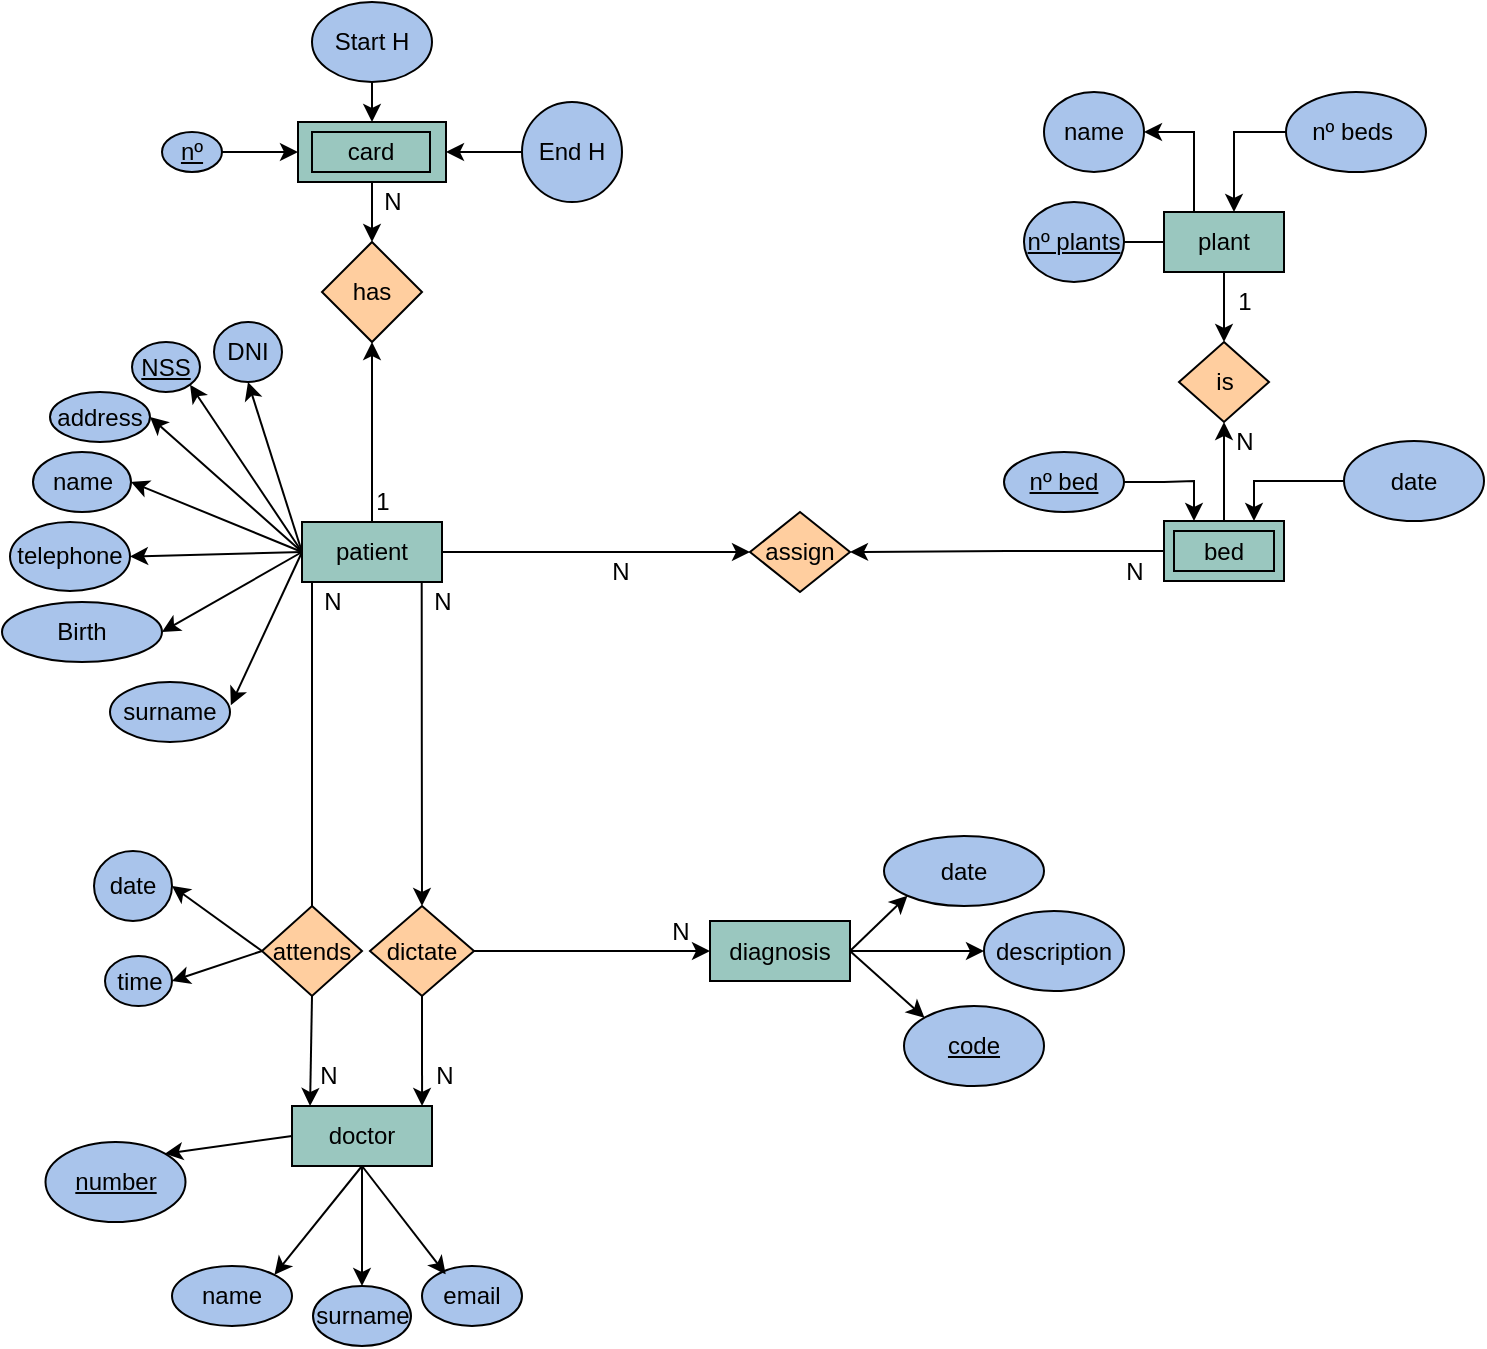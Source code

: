 <mxfile version="20.6.0" type="google"><diagram id="Ln08T_fZYQ4JZf9Zfb7M" name="Página-1"><mxGraphModel grid="1" page="1" gridSize="10" guides="1" tooltips="1" connect="1" arrows="1" fold="1" pageScale="1" pageWidth="827" pageHeight="1169" math="0" shadow="0"><root><mxCell id="0"/><mxCell id="1" parent="0"/><mxCell id="2iORVyp-Lfz_jBMWAB46-20" style="edgeStyle=orthogonalEdgeStyle;rounded=0;orthogonalLoop=1;jettySize=auto;html=1;exitX=1;exitY=0.5;exitDx=0;exitDy=0;entryX=0;entryY=0.5;entryDx=0;entryDy=0;" edge="1" parent="1" source="2iORVyp-Lfz_jBMWAB46-1" target="2iORVyp-Lfz_jBMWAB46-19"><mxGeometry relative="1" as="geometry"/></mxCell><mxCell id="2iORVyp-Lfz_jBMWAB46-40" style="edgeStyle=orthogonalEdgeStyle;rounded=0;orthogonalLoop=1;jettySize=auto;html=1;exitX=0.5;exitY=0;exitDx=0;exitDy=0;" edge="1" parent="1" source="2iORVyp-Lfz_jBMWAB46-1" target="2iORVyp-Lfz_jBMWAB46-38"><mxGeometry relative="1" as="geometry"/></mxCell><mxCell id="2iORVyp-Lfz_jBMWAB46-1" value="patient" style="whiteSpace=wrap;html=1;fillColor=#9AC7BF;" vertex="1" parent="1"><mxGeometry x="226" y="300" width="70" height="30" as="geometry"/></mxCell><mxCell id="2iORVyp-Lfz_jBMWAB46-2" value="&lt;u&gt;NSS&lt;/u&gt;" style="ellipse;whiteSpace=wrap;html=1;fillColor=#A9C4EB;" vertex="1" parent="1"><mxGeometry x="141" y="210" width="34" height="25" as="geometry"/></mxCell><mxCell id="2iORVyp-Lfz_jBMWAB46-3" value="DNI" style="ellipse;whiteSpace=wrap;html=1;fillColor=#A9C4EB;" vertex="1" parent="1"><mxGeometry x="182" y="200" width="34" height="30" as="geometry"/></mxCell><mxCell id="2iORVyp-Lfz_jBMWAB46-4" value="name" style="ellipse;whiteSpace=wrap;html=1;fillColor=#A9C4EB;" vertex="1" parent="1"><mxGeometry x="91.5" y="265" width="49" height="30" as="geometry"/></mxCell><mxCell id="2iORVyp-Lfz_jBMWAB46-5" value="surname" style="ellipse;whiteSpace=wrap;html=1;fillColor=#A9C4EB;" vertex="1" parent="1"><mxGeometry x="130" y="380" width="60" height="30" as="geometry"/></mxCell><mxCell id="2iORVyp-Lfz_jBMWAB46-6" value="Birth" style="ellipse;whiteSpace=wrap;html=1;fillColor=#A9C4EB;" vertex="1" parent="1"><mxGeometry x="76" y="340" width="80" height="30" as="geometry"/></mxCell><mxCell id="2iORVyp-Lfz_jBMWAB46-7" value="address" style="ellipse;whiteSpace=wrap;html=1;fillColor=#A9C4EB;" vertex="1" parent="1"><mxGeometry x="100" y="235" width="50" height="25" as="geometry"/></mxCell><mxCell id="2iORVyp-Lfz_jBMWAB46-8" value="telephone" style="ellipse;whiteSpace=wrap;html=1;fillColor=#A9C4EB;" vertex="1" parent="1"><mxGeometry x="80" y="300" width="60" height="34.5" as="geometry"/></mxCell><mxCell id="2iORVyp-Lfz_jBMWAB46-21" style="edgeStyle=orthogonalEdgeStyle;rounded=0;orthogonalLoop=1;jettySize=auto;html=1;exitX=0;exitY=0.5;exitDx=0;exitDy=0;entryX=1;entryY=0.5;entryDx=0;entryDy=0;" edge="1" parent="1" source="2iORVyp-Lfz_jBMWAB46-18" target="2iORVyp-Lfz_jBMWAB46-19"><mxGeometry relative="1" as="geometry"/></mxCell><mxCell id="2iORVyp-Lfz_jBMWAB46-18" value="cama" style="whiteSpace=wrap;html=1;fillColor=#9AC7BF;" vertex="1" parent="1"><mxGeometry x="657" y="299.5" width="60" height="30" as="geometry"/></mxCell><mxCell id="2iORVyp-Lfz_jBMWAB46-19" value="assign" style="rhombus;whiteSpace=wrap;html=1;fillColor=#FFCE9F;" vertex="1" parent="1"><mxGeometry x="450" y="295" width="50" height="40" as="geometry"/></mxCell><mxCell id="2iORVyp-Lfz_jBMWAB46-31" style="edgeStyle=orthogonalEdgeStyle;rounded=0;orthogonalLoop=1;jettySize=auto;html=1;exitX=0;exitY=0.5;exitDx=0;exitDy=0;" edge="1" parent="1" source="2iORVyp-Lfz_jBMWAB46-22"><mxGeometry relative="1" as="geometry"><mxPoint x="617" y="160" as="targetPoint"/></mxGeometry></mxCell><mxCell id="2iORVyp-Lfz_jBMWAB46-33" style="edgeStyle=orthogonalEdgeStyle;rounded=0;orthogonalLoop=1;jettySize=auto;html=1;exitX=0.25;exitY=0;exitDx=0;exitDy=0;entryX=1;entryY=0.5;entryDx=0;entryDy=0;" edge="1" parent="1" source="2iORVyp-Lfz_jBMWAB46-22" target="2iORVyp-Lfz_jBMWAB46-32"><mxGeometry relative="1" as="geometry"/></mxCell><mxCell id="k9_jU9mPLxYrssMT-agH-6" style="edgeStyle=orthogonalEdgeStyle;rounded=0;orthogonalLoop=1;jettySize=auto;html=1;exitX=0.5;exitY=1;exitDx=0;exitDy=0;entryX=0.5;entryY=0;entryDx=0;entryDy=0;" edge="1" parent="1" source="2iORVyp-Lfz_jBMWAB46-22" target="2iORVyp-Lfz_jBMWAB46-23"><mxGeometry relative="1" as="geometry"/></mxCell><mxCell id="2iORVyp-Lfz_jBMWAB46-22" value="plant" style="whiteSpace=wrap;html=1;fillColor=#9AC7BF;" vertex="1" parent="1"><mxGeometry x="657" y="145" width="60" height="30" as="geometry"/></mxCell><mxCell id="k9_jU9mPLxYrssMT-agH-7" style="edgeStyle=orthogonalEdgeStyle;rounded=0;orthogonalLoop=1;jettySize=auto;html=1;exitX=0.5;exitY=0;exitDx=0;exitDy=0;entryX=0.5;entryY=1;entryDx=0;entryDy=0;" edge="1" parent="1" source="2iORVyp-Lfz_jBMWAB46-18" target="2iORVyp-Lfz_jBMWAB46-23"><mxGeometry relative="1" as="geometry"/></mxCell><mxCell id="2iORVyp-Lfz_jBMWAB46-23" value="is" style="rhombus;whiteSpace=wrap;html=1;fillColor=#FFCE9F;" vertex="1" parent="1"><mxGeometry x="664.5" y="210" width="45" height="40" as="geometry"/></mxCell><mxCell id="k9_jU9mPLxYrssMT-agH-4" style="edgeStyle=orthogonalEdgeStyle;rounded=0;orthogonalLoop=1;jettySize=auto;html=1;exitX=1;exitY=0.5;exitDx=0;exitDy=0;entryX=0.25;entryY=0;entryDx=0;entryDy=0;" edge="1" parent="1" source="2iORVyp-Lfz_jBMWAB46-26" target="2iORVyp-Lfz_jBMWAB46-18"><mxGeometry relative="1" as="geometry"/></mxCell><mxCell id="2iORVyp-Lfz_jBMWAB46-26" value="&lt;u&gt;nº bed&lt;/u&gt;" style="ellipse;whiteSpace=wrap;html=1;fillColor=#A9C4EB;" vertex="1" parent="1"><mxGeometry x="577" y="265" width="60" height="30" as="geometry"/></mxCell><mxCell id="k9_jU9mPLxYrssMT-agH-5" style="edgeStyle=orthogonalEdgeStyle;rounded=0;orthogonalLoop=1;jettySize=auto;html=1;exitX=0;exitY=0.5;exitDx=0;exitDy=0;entryX=0.75;entryY=0;entryDx=0;entryDy=0;" edge="1" parent="1" source="2iORVyp-Lfz_jBMWAB46-28" target="2iORVyp-Lfz_jBMWAB46-18"><mxGeometry relative="1" as="geometry"/></mxCell><mxCell id="2iORVyp-Lfz_jBMWAB46-28" value="date" style="ellipse;whiteSpace=wrap;html=1;fillColor=#A9C4EB;" vertex="1" parent="1"><mxGeometry x="747" y="259.5" width="70" height="40" as="geometry"/></mxCell><mxCell id="2iORVyp-Lfz_jBMWAB46-30" value="&lt;u&gt;nº plants&lt;/u&gt;" style="ellipse;whiteSpace=wrap;html=1;fillColor=#A9C4EB;" vertex="1" parent="1"><mxGeometry x="587" y="140" width="50" height="40" as="geometry"/></mxCell><mxCell id="2iORVyp-Lfz_jBMWAB46-32" value="name" style="ellipse;whiteSpace=wrap;html=1;fillColor=#A9C4EB;" vertex="1" parent="1"><mxGeometry x="597" y="85" width="50" height="40" as="geometry"/></mxCell><mxCell id="k9_jU9mPLxYrssMT-agH-1" style="edgeStyle=orthogonalEdgeStyle;rounded=0;orthogonalLoop=1;jettySize=auto;html=1;exitX=0;exitY=0.5;exitDx=0;exitDy=0;entryX=0.75;entryY=0;entryDx=0;entryDy=0;" edge="1" parent="1" source="2iORVyp-Lfz_jBMWAB46-34"><mxGeometry relative="1" as="geometry"><mxPoint x="717" y="105" as="sourcePoint"/><mxPoint x="692" y="145" as="targetPoint"/><Array as="points"><mxPoint x="692" y="105"/></Array></mxGeometry></mxCell><mxCell id="2iORVyp-Lfz_jBMWAB46-34" value="nº beds&amp;nbsp;" style="ellipse;whiteSpace=wrap;html=1;fillColor=#A9C4EB;" vertex="1" parent="1"><mxGeometry x="718" y="85" width="70" height="40" as="geometry"/></mxCell><mxCell id="2iORVyp-Lfz_jBMWAB46-39" style="edgeStyle=orthogonalEdgeStyle;rounded=0;orthogonalLoop=1;jettySize=auto;html=1;exitX=0.5;exitY=1;exitDx=0;exitDy=0;entryX=0.5;entryY=0;entryDx=0;entryDy=0;" edge="1" parent="1" source="2iORVyp-Lfz_jBMWAB46-36" target="2iORVyp-Lfz_jBMWAB46-38"><mxGeometry relative="1" as="geometry"/></mxCell><mxCell id="2iORVyp-Lfz_jBMWAB46-36" value="tarjetas" style="whiteSpace=wrap;html=1;fillColor=#9AC7BF;" vertex="1" parent="1"><mxGeometry x="224" y="100" width="74" height="30" as="geometry"/></mxCell><mxCell id="2iORVyp-Lfz_jBMWAB46-38" value="has" style="rhombus;whiteSpace=wrap;html=1;fillColor=#FFCE9F;" vertex="1" parent="1"><mxGeometry x="236" y="160" width="50" height="50" as="geometry"/></mxCell><mxCell id="k9_jU9mPLxYrssMT-agH-22" style="edgeStyle=orthogonalEdgeStyle;rounded=0;orthogonalLoop=1;jettySize=auto;html=1;exitX=1;exitY=0.5;exitDx=0;exitDy=0;entryX=0;entryY=0.5;entryDx=0;entryDy=0;" edge="1" parent="1" source="2iORVyp-Lfz_jBMWAB46-41" target="2iORVyp-Lfz_jBMWAB46-36"><mxGeometry relative="1" as="geometry"/></mxCell><mxCell id="2iORVyp-Lfz_jBMWAB46-41" value="&lt;u&gt;nº&lt;/u&gt;" style="ellipse;whiteSpace=wrap;html=1;fillColor=#A9C4EB;" vertex="1" parent="1"><mxGeometry x="156" y="105" width="30" height="20" as="geometry"/></mxCell><mxCell id="k9_jU9mPLxYrssMT-agH-18" style="edgeStyle=orthogonalEdgeStyle;rounded=0;orthogonalLoop=1;jettySize=auto;html=1;exitX=0.5;exitY=1;exitDx=0;exitDy=0;entryX=0.5;entryY=0;entryDx=0;entryDy=0;" edge="1" parent="1" source="2iORVyp-Lfz_jBMWAB46-43" target="2iORVyp-Lfz_jBMWAB46-36"><mxGeometry relative="1" as="geometry"/></mxCell><mxCell id="2iORVyp-Lfz_jBMWAB46-43" value="Start H" style="ellipse;whiteSpace=wrap;html=1;fillColor=#A9C4EB;" vertex="1" parent="1"><mxGeometry x="231" y="40" width="60" height="40" as="geometry"/></mxCell><mxCell id="k9_jU9mPLxYrssMT-agH-19" style="edgeStyle=orthogonalEdgeStyle;rounded=0;orthogonalLoop=1;jettySize=auto;html=1;exitX=0;exitY=0.5;exitDx=0;exitDy=0;entryX=1;entryY=0.5;entryDx=0;entryDy=0;" edge="1" parent="1" source="2iORVyp-Lfz_jBMWAB46-45" target="2iORVyp-Lfz_jBMWAB46-36"><mxGeometry relative="1" as="geometry"/></mxCell><mxCell id="2iORVyp-Lfz_jBMWAB46-45" value="End H" style="ellipse;whiteSpace=wrap;html=1;fillColor=#A9C4EB;" vertex="1" parent="1"><mxGeometry x="336" y="90" width="50" height="50" as="geometry"/></mxCell><mxCell id="k9_jU9mPLxYrssMT-agH-23" style="edgeStyle=orthogonalEdgeStyle;rounded=0;orthogonalLoop=1;jettySize=auto;html=1;exitX=0.5;exitY=0;exitDx=0;exitDy=0;" edge="1" parent="1"><mxGeometry relative="1" as="geometry"><mxPoint x="231" y="330" as="sourcePoint"/><mxPoint x="229" y="520" as="targetPoint"/><Array as="points"><mxPoint x="231" y="520"/></Array></mxGeometry></mxCell><mxCell id="2iORVyp-Lfz_jBMWAB46-48" value="attends" style="rhombus;whiteSpace=wrap;html=1;fillColor=#FFCE9F;" vertex="1" parent="1"><mxGeometry x="206" y="492" width="50" height="45" as="geometry"/></mxCell><mxCell id="2iORVyp-Lfz_jBMWAB46-69" style="edgeStyle=orthogonalEdgeStyle;rounded=0;orthogonalLoop=1;jettySize=auto;html=1;exitX=1;exitY=0.5;exitDx=0;exitDy=0;entryX=0;entryY=0.5;entryDx=0;entryDy=0;" edge="1" parent="1" source="2iORVyp-Lfz_jBMWAB46-49" target="2iORVyp-Lfz_jBMWAB46-68"><mxGeometry relative="1" as="geometry"/></mxCell><mxCell id="k9_jU9mPLxYrssMT-agH-24" style="edgeStyle=orthogonalEdgeStyle;rounded=0;orthogonalLoop=1;jettySize=auto;html=1;exitX=0.855;exitY=0.995;exitDx=0;exitDy=0;entryX=0.5;entryY=0;entryDx=0;entryDy=0;exitPerimeter=0;" edge="1" parent="1" source="2iORVyp-Lfz_jBMWAB46-1" target="2iORVyp-Lfz_jBMWAB46-49"><mxGeometry relative="1" as="geometry"/></mxCell><mxCell id="2iORVyp-Lfz_jBMWAB46-49" value="dictate" style="rhombus;whiteSpace=wrap;html=1;fillColor=#FFCE9F;" vertex="1" parent="1"><mxGeometry x="260" y="492" width="52" height="45" as="geometry"/></mxCell><mxCell id="2iORVyp-Lfz_jBMWAB46-52" value="doctor" style="whiteSpace=wrap;html=1;fillColor=#9AC7BF;" vertex="1" parent="1"><mxGeometry x="221" y="592" width="70" height="30" as="geometry"/></mxCell><mxCell id="2iORVyp-Lfz_jBMWAB46-55" value="&lt;u&gt;number&lt;/u&gt;" style="ellipse;whiteSpace=wrap;html=1;fillColor=#A9C4EB;" vertex="1" parent="1"><mxGeometry x="97.75" y="610" width="70" height="40" as="geometry"/></mxCell><mxCell id="2iORVyp-Lfz_jBMWAB46-57" value="name" style="ellipse;whiteSpace=wrap;html=1;fillColor=#A9C4EB;" vertex="1" parent="1"><mxGeometry x="161" y="672" width="60" height="30" as="geometry"/></mxCell><mxCell id="2iORVyp-Lfz_jBMWAB46-60" value="surname" style="ellipse;whiteSpace=wrap;html=1;fillColor=#A9C4EB;" vertex="1" parent="1"><mxGeometry x="231.5" y="682" width="49" height="30" as="geometry"/></mxCell><mxCell id="2iORVyp-Lfz_jBMWAB46-62" value="email" style="ellipse;whiteSpace=wrap;html=1;fillColor=#A9C4EB;" vertex="1" parent="1"><mxGeometry x="286" y="672" width="50" height="30" as="geometry"/></mxCell><mxCell id="2iORVyp-Lfz_jBMWAB46-64" value="date" style="ellipse;whiteSpace=wrap;html=1;fillColor=#A9C4EB;" vertex="1" parent="1"><mxGeometry x="122" y="464.5" width="39" height="35" as="geometry"/></mxCell><mxCell id="2iORVyp-Lfz_jBMWAB46-66" value="time" style="ellipse;whiteSpace=wrap;html=1;fillColor=#A9C4EB;" vertex="1" parent="1"><mxGeometry x="127.5" y="517" width="33.5" height="25" as="geometry"/></mxCell><mxCell id="2iORVyp-Lfz_jBMWAB46-68" value="diagnosis" style="whiteSpace=wrap;html=1;fillColor=#9AC7BF;" vertex="1" parent="1"><mxGeometry x="430" y="499.5" width="70" height="30" as="geometry"/></mxCell><mxCell id="2iORVyp-Lfz_jBMWAB46-70" value="bed" style="rounded=0;whiteSpace=wrap;html=1;fillColor=#9AC7BF;" vertex="1" parent="1"><mxGeometry x="662" y="304.5" width="50" height="20" as="geometry"/></mxCell><mxCell id="2iORVyp-Lfz_jBMWAB46-71" value="card" style="whiteSpace=wrap;html=1;fillColor=#9AC7BF;" vertex="1" parent="1"><mxGeometry x="231" y="105" width="59" height="20" as="geometry"/></mxCell><mxCell id="2iORVyp-Lfz_jBMWAB46-72" value="date" style="ellipse;whiteSpace=wrap;html=1;fillColor=#A9C4EB;" vertex="1" parent="1"><mxGeometry x="517" y="457" width="80" height="35" as="geometry"/></mxCell><mxCell id="2iORVyp-Lfz_jBMWAB46-74" value="&lt;u&gt;code&lt;/u&gt;" style="ellipse;whiteSpace=wrap;html=1;fillColor=#A9C4EB;" vertex="1" parent="1"><mxGeometry x="527" y="542" width="70" height="40" as="geometry"/></mxCell><mxCell id="2iORVyp-Lfz_jBMWAB46-76" value="description" style="ellipse;whiteSpace=wrap;html=1;fillColor=#A9C4EB;" vertex="1" parent="1"><mxGeometry x="567" y="494.5" width="70" height="40" as="geometry"/></mxCell><mxCell id="k9_jU9mPLxYrssMT-agH-11" value="" style="endArrow=classic;html=1;rounded=0;entryX=0.5;entryY=1;entryDx=0;entryDy=0;exitX=0;exitY=0.5;exitDx=0;exitDy=0;" edge="1" parent="1" source="2iORVyp-Lfz_jBMWAB46-1" target="2iORVyp-Lfz_jBMWAB46-3"><mxGeometry width="50" height="50" relative="1" as="geometry"><mxPoint x="220" y="320" as="sourcePoint"/><mxPoint x="390" y="330" as="targetPoint"/></mxGeometry></mxCell><mxCell id="k9_jU9mPLxYrssMT-agH-12" value="" style="endArrow=classic;html=1;rounded=0;exitX=0;exitY=0.5;exitDx=0;exitDy=0;entryX=1;entryY=1;entryDx=0;entryDy=0;" edge="1" parent="1" source="2iORVyp-Lfz_jBMWAB46-1" target="2iORVyp-Lfz_jBMWAB46-2"><mxGeometry width="50" height="50" relative="1" as="geometry"><mxPoint x="214.5" y="314.5" as="sourcePoint"/><mxPoint x="170" y="244.5" as="targetPoint"/></mxGeometry></mxCell><mxCell id="k9_jU9mPLxYrssMT-agH-13" value="" style="endArrow=classic;html=1;rounded=0;exitX=0;exitY=0.5;exitDx=0;exitDy=0;entryX=1;entryY=0.5;entryDx=0;entryDy=0;" edge="1" parent="1" source="2iORVyp-Lfz_jBMWAB46-1" target="2iORVyp-Lfz_jBMWAB46-7"><mxGeometry width="50" height="50" relative="1" as="geometry"><mxPoint x="263.5" y="320" as="sourcePoint"/><mxPoint x="219" y="250" as="targetPoint"/></mxGeometry></mxCell><mxCell id="k9_jU9mPLxYrssMT-agH-14" value="" style="endArrow=classic;html=1;rounded=0;exitX=0;exitY=0.5;exitDx=0;exitDy=0;entryX=1;entryY=0.5;entryDx=0;entryDy=0;" edge="1" parent="1" source="2iORVyp-Lfz_jBMWAB46-1" target="2iORVyp-Lfz_jBMWAB46-4"><mxGeometry width="50" height="50" relative="1" as="geometry"><mxPoint x="273.5" y="330" as="sourcePoint"/><mxPoint x="229" y="260" as="targetPoint"/></mxGeometry></mxCell><mxCell id="k9_jU9mPLxYrssMT-agH-15" value="" style="endArrow=classic;html=1;rounded=0;exitX=0;exitY=0.5;exitDx=0;exitDy=0;entryX=1;entryY=0.5;entryDx=0;entryDy=0;" edge="1" parent="1" source="2iORVyp-Lfz_jBMWAB46-1" target="2iORVyp-Lfz_jBMWAB46-8"><mxGeometry width="50" height="50" relative="1" as="geometry"><mxPoint x="283.5" y="340" as="sourcePoint"/><mxPoint x="239" y="270" as="targetPoint"/></mxGeometry></mxCell><mxCell id="k9_jU9mPLxYrssMT-agH-16" value="" style="endArrow=classic;html=1;rounded=0;exitX=0;exitY=0.5;exitDx=0;exitDy=0;entryX=1;entryY=0.5;entryDx=0;entryDy=0;" edge="1" parent="1" source="2iORVyp-Lfz_jBMWAB46-1" target="2iORVyp-Lfz_jBMWAB46-6"><mxGeometry width="50" height="50" relative="1" as="geometry"><mxPoint x="293.5" y="350" as="sourcePoint"/><mxPoint x="249" y="280" as="targetPoint"/></mxGeometry></mxCell><mxCell id="k9_jU9mPLxYrssMT-agH-17" value="" style="endArrow=classic;html=1;rounded=0;exitX=0;exitY=0.5;exitDx=0;exitDy=0;entryX=1.007;entryY=0.386;entryDx=0;entryDy=0;entryPerimeter=0;" edge="1" parent="1" source="2iORVyp-Lfz_jBMWAB46-1" target="2iORVyp-Lfz_jBMWAB46-5"><mxGeometry width="50" height="50" relative="1" as="geometry"><mxPoint x="303.5" y="360" as="sourcePoint"/><mxPoint x="259" y="290" as="targetPoint"/></mxGeometry></mxCell><mxCell id="k9_jU9mPLxYrssMT-agH-27" value="" style="endArrow=classic;html=1;rounded=0;exitX=1;exitY=0.5;exitDx=0;exitDy=0;entryX=0;entryY=1;entryDx=0;entryDy=0;" edge="1" parent="1" source="2iORVyp-Lfz_jBMWAB46-68" target="2iORVyp-Lfz_jBMWAB46-72"><mxGeometry width="50" height="50" relative="1" as="geometry"><mxPoint x="440" y="492" as="sourcePoint"/><mxPoint x="390" y="542" as="targetPoint"/></mxGeometry></mxCell><mxCell id="k9_jU9mPLxYrssMT-agH-28" value="" style="endArrow=classic;html=1;rounded=0;exitX=1;exitY=0.5;exitDx=0;exitDy=0;entryX=0;entryY=0.5;entryDx=0;entryDy=0;" edge="1" parent="1" source="2iORVyp-Lfz_jBMWAB46-68" target="2iORVyp-Lfz_jBMWAB46-76"><mxGeometry width="50" height="50" relative="1" as="geometry"><mxPoint x="440" y="492" as="sourcePoint"/><mxPoint x="390" y="542" as="targetPoint"/></mxGeometry></mxCell><mxCell id="k9_jU9mPLxYrssMT-agH-29" value="" style="endArrow=classic;html=1;rounded=0;exitX=1;exitY=0.5;exitDx=0;exitDy=0;entryX=0;entryY=0;entryDx=0;entryDy=0;" edge="1" parent="1" source="2iORVyp-Lfz_jBMWAB46-68" target="2iORVyp-Lfz_jBMWAB46-74"><mxGeometry width="50" height="50" relative="1" as="geometry"><mxPoint x="510" y="552" as="sourcePoint"/><mxPoint x="460" y="602" as="targetPoint"/></mxGeometry></mxCell><mxCell id="k9_jU9mPLxYrssMT-agH-30" value="" style="endArrow=classic;html=1;rounded=0;exitX=0.5;exitY=1;exitDx=0;exitDy=0;entryX=0.129;entryY=0;entryDx=0;entryDy=0;entryPerimeter=0;" edge="1" parent="1" source="2iORVyp-Lfz_jBMWAB46-48" target="2iORVyp-Lfz_jBMWAB46-52"><mxGeometry width="50" height="50" relative="1" as="geometry"><mxPoint x="390" y="582" as="sourcePoint"/><mxPoint x="440" y="532" as="targetPoint"/></mxGeometry></mxCell><mxCell id="k9_jU9mPLxYrssMT-agH-31" value="" style="endArrow=classic;html=1;rounded=0;exitX=0.5;exitY=1;exitDx=0;exitDy=0;entryX=0.929;entryY=0;entryDx=0;entryDy=0;entryPerimeter=0;" edge="1" parent="1" source="2iORVyp-Lfz_jBMWAB46-49" target="2iORVyp-Lfz_jBMWAB46-52"><mxGeometry width="50" height="50" relative="1" as="geometry"><mxPoint x="390" y="582" as="sourcePoint"/><mxPoint x="440" y="532" as="targetPoint"/></mxGeometry></mxCell><mxCell id="k9_jU9mPLxYrssMT-agH-32" value="" style="endArrow=classic;html=1;rounded=0;exitX=0.5;exitY=1;exitDx=0;exitDy=0;entryX=1;entryY=0;entryDx=0;entryDy=0;" edge="1" parent="1" source="2iORVyp-Lfz_jBMWAB46-52" target="2iORVyp-Lfz_jBMWAB46-57"><mxGeometry width="50" height="50" relative="1" as="geometry"><mxPoint x="440" y="622" as="sourcePoint"/><mxPoint x="390" y="672" as="targetPoint"/></mxGeometry></mxCell><mxCell id="k9_jU9mPLxYrssMT-agH-33" value="" style="endArrow=classic;html=1;rounded=0;exitX=0.5;exitY=1;exitDx=0;exitDy=0;entryX=0.5;entryY=0;entryDx=0;entryDy=0;" edge="1" parent="1" source="2iORVyp-Lfz_jBMWAB46-52" target="2iORVyp-Lfz_jBMWAB46-60"><mxGeometry width="50" height="50" relative="1" as="geometry"><mxPoint x="390" y="642" as="sourcePoint"/><mxPoint x="340" y="692" as="targetPoint"/></mxGeometry></mxCell><mxCell id="k9_jU9mPLxYrssMT-agH-34" value="" style="endArrow=classic;html=1;rounded=0;exitX=0.5;exitY=1;exitDx=0;exitDy=0;entryX=0.237;entryY=0.138;entryDx=0;entryDy=0;entryPerimeter=0;" edge="1" parent="1" source="2iORVyp-Lfz_jBMWAB46-52" target="2iORVyp-Lfz_jBMWAB46-62"><mxGeometry width="50" height="50" relative="1" as="geometry"><mxPoint x="390" y="672" as="sourcePoint"/><mxPoint x="440" y="622" as="targetPoint"/></mxGeometry></mxCell><mxCell id="k9_jU9mPLxYrssMT-agH-35" value="" style="endArrow=classic;html=1;rounded=0;exitX=0;exitY=0.5;exitDx=0;exitDy=0;entryX=1;entryY=0;entryDx=0;entryDy=0;" edge="1" parent="1" source="2iORVyp-Lfz_jBMWAB46-52" target="2iORVyp-Lfz_jBMWAB46-55"><mxGeometry width="50" height="50" relative="1" as="geometry"><mxPoint x="390" y="502" as="sourcePoint"/><mxPoint x="440" y="452" as="targetPoint"/></mxGeometry></mxCell><mxCell id="k9_jU9mPLxYrssMT-agH-36" value="" style="endArrow=classic;html=1;rounded=0;exitX=0;exitY=0.5;exitDx=0;exitDy=0;entryX=1;entryY=0.5;entryDx=0;entryDy=0;" edge="1" parent="1" source="2iORVyp-Lfz_jBMWAB46-48" target="2iORVyp-Lfz_jBMWAB46-66"><mxGeometry width="50" height="50" relative="1" as="geometry"><mxPoint x="390" y="502" as="sourcePoint"/><mxPoint x="440" y="452" as="targetPoint"/></mxGeometry></mxCell><mxCell id="k9_jU9mPLxYrssMT-agH-37" value="" style="endArrow=classic;html=1;rounded=0;exitX=0;exitY=0.5;exitDx=0;exitDy=0;entryX=1;entryY=0.5;entryDx=0;entryDy=0;" edge="1" parent="1" source="2iORVyp-Lfz_jBMWAB46-48" target="2iORVyp-Lfz_jBMWAB46-64"><mxGeometry width="50" height="50" relative="1" as="geometry"><mxPoint x="390" y="502" as="sourcePoint"/><mxPoint x="440" y="452" as="targetPoint"/></mxGeometry></mxCell><mxCell id="qS0urb2eB1PVCes4lNxF-1" value="N" style="text;html=1;align=center;verticalAlign=middle;resizable=0;points=[];autosize=1;strokeColor=none;fillColor=none;" vertex="1" parent="1"><mxGeometry x="256" y="125" width="30" height="30" as="geometry"/></mxCell><mxCell id="qS0urb2eB1PVCes4lNxF-2" value="1" style="text;html=1;align=center;verticalAlign=middle;resizable=0;points=[];autosize=1;strokeColor=none;fillColor=none;" vertex="1" parent="1"><mxGeometry x="250.5" y="274.5" width="30" height="30" as="geometry"/></mxCell><mxCell id="qS0urb2eB1PVCes4lNxF-3" value="N" style="text;html=1;align=center;verticalAlign=middle;resizable=0;points=[];autosize=1;strokeColor=none;fillColor=none;" vertex="1" parent="1"><mxGeometry x="226" y="324.5" width="30" height="30" as="geometry"/></mxCell><mxCell id="qS0urb2eB1PVCes4lNxF-4" value="N" style="text;html=1;align=center;verticalAlign=middle;resizable=0;points=[];autosize=1;strokeColor=none;fillColor=none;" vertex="1" parent="1"><mxGeometry x="224" y="562" width="30" height="30" as="geometry"/></mxCell><mxCell id="qS0urb2eB1PVCes4lNxF-5" value="N" style="text;html=1;align=center;verticalAlign=middle;resizable=0;points=[];autosize=1;strokeColor=none;fillColor=none;" vertex="1" parent="1"><mxGeometry x="280.5" y="324.5" width="30" height="30" as="geometry"/></mxCell><mxCell id="qS0urb2eB1PVCes4lNxF-6" value="N" style="text;html=1;align=center;verticalAlign=middle;resizable=0;points=[];autosize=1;strokeColor=none;fillColor=none;" vertex="1" parent="1"><mxGeometry x="282" y="562" width="30" height="30" as="geometry"/></mxCell><mxCell id="qS0urb2eB1PVCes4lNxF-7" value="N" style="text;html=1;align=center;verticalAlign=middle;resizable=0;points=[];autosize=1;strokeColor=none;fillColor=none;" vertex="1" parent="1"><mxGeometry x="400" y="490" width="30" height="30" as="geometry"/></mxCell><mxCell id="qS0urb2eB1PVCes4lNxF-9" value="N" style="text;html=1;align=center;verticalAlign=middle;resizable=0;points=[];autosize=1;strokeColor=none;fillColor=none;" vertex="1" parent="1"><mxGeometry x="627" y="310" width="30" height="30" as="geometry"/></mxCell><mxCell id="qS0urb2eB1PVCes4lNxF-10" value="N" style="text;html=1;align=center;verticalAlign=middle;resizable=0;points=[];autosize=1;strokeColor=none;fillColor=none;" vertex="1" parent="1"><mxGeometry x="370" y="310" width="30" height="30" as="geometry"/></mxCell><mxCell id="qS0urb2eB1PVCes4lNxF-12" value="1" style="text;html=1;align=center;verticalAlign=middle;resizable=0;points=[];autosize=1;strokeColor=none;fillColor=none;" vertex="1" parent="1"><mxGeometry x="682" y="175" width="30" height="30" as="geometry"/></mxCell><mxCell id="qS0urb2eB1PVCes4lNxF-13" value="N" style="text;html=1;align=center;verticalAlign=middle;resizable=0;points=[];autosize=1;strokeColor=none;fillColor=none;" vertex="1" parent="1"><mxGeometry x="682" y="244.5" width="30" height="30" as="geometry"/></mxCell></root></mxGraphModel></diagram></mxfile>
